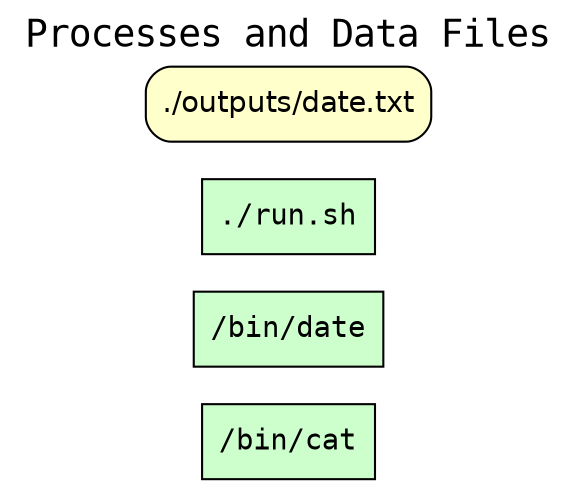 
digraph wt_run {
rankdir=LR
fontname=Courier; fontsize=18; labelloc=t
label="Processes and Data Files"
node[shape=box style="filled" fillcolor="#CCFFCC" peripheries=1 fontname=Courier]
"exe:e3" [label="/bin/cat"]
"exe:e2" [label="/bin/date"]
"exe:e1" [label="./run.sh"]
node[shape=box style="rounded,filled" fillcolor="#FFFFCC" peripheries=1 fontname=Helvetica]
"access:i10" [label="./outputs/date.txt"]
}

